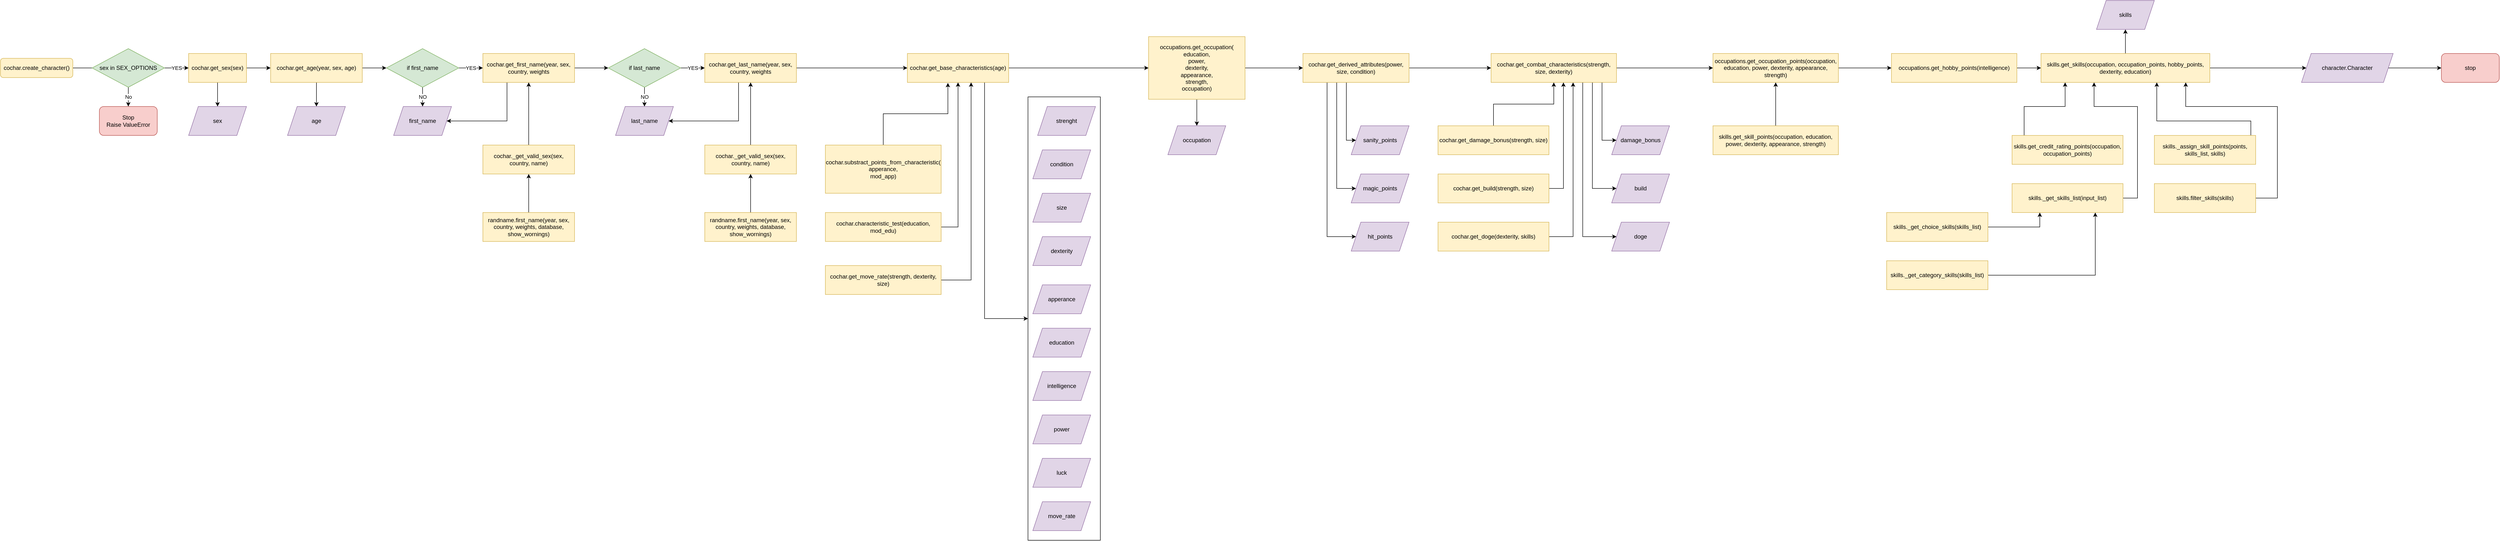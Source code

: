 <mxfile version="20.2.3" type="github">
  <diagram id="C5RBs43oDa-KdzZeNtuy" name="Page-1">
    <mxGraphModel dx="1281" dy="704" grid="1" gridSize="10" guides="1" tooltips="1" connect="1" arrows="1" fold="1" page="0" pageScale="1" pageWidth="827" pageHeight="1169" math="0" shadow="0">
      <root>
        <mxCell id="WIyWlLk6GJQsqaUBKTNV-0" />
        <mxCell id="WIyWlLk6GJQsqaUBKTNV-1" parent="WIyWlLk6GJQsqaUBKTNV-0" />
        <mxCell id="0AUtz2SM8U4Ww6ADYHsr-59" value="" style="rounded=0;whiteSpace=wrap;html=1;" vertex="1" parent="WIyWlLk6GJQsqaUBKTNV-1">
          <mxGeometry x="2180" y="200" width="150" height="920" as="geometry" />
        </mxCell>
        <mxCell id="WIyWlLk6GJQsqaUBKTNV-2" value="" style="rounded=0;html=1;jettySize=auto;orthogonalLoop=1;fontSize=11;endArrow=block;endFill=0;endSize=8;strokeWidth=1;shadow=0;labelBackgroundColor=none;edgeStyle=orthogonalEdgeStyle;" parent="WIyWlLk6GJQsqaUBKTNV-1" source="WIyWlLk6GJQsqaUBKTNV-3" edge="1">
          <mxGeometry relative="1" as="geometry">
            <mxPoint x="280" y="140" as="targetPoint" />
          </mxGeometry>
        </mxCell>
        <mxCell id="WIyWlLk6GJQsqaUBKTNV-3" value="&lt;div&gt;cochar.create_character()&lt;/div&gt;" style="rounded=1;whiteSpace=wrap;html=1;fontSize=12;glass=0;strokeWidth=1;shadow=0;fillColor=#fff2cc;strokeColor=#d6b656;" parent="WIyWlLk6GJQsqaUBKTNV-1" vertex="1">
          <mxGeometry x="50" y="120" width="150" height="40" as="geometry" />
        </mxCell>
        <mxCell id="0AUtz2SM8U4Ww6ADYHsr-5" value="&lt;div&gt;YES&lt;/div&gt;" style="edgeStyle=orthogonalEdgeStyle;rounded=0;orthogonalLoop=1;jettySize=auto;html=1;entryX=0;entryY=0.5;entryDx=0;entryDy=0;" edge="1" parent="WIyWlLk6GJQsqaUBKTNV-1" source="0AUtz2SM8U4Ww6ADYHsr-0" target="0AUtz2SM8U4Ww6ADYHsr-2">
          <mxGeometry relative="1" as="geometry">
            <Array as="points">
              <mxPoint x="410" y="140" />
              <mxPoint x="410" y="140" />
            </Array>
          </mxGeometry>
        </mxCell>
        <mxCell id="0AUtz2SM8U4Ww6ADYHsr-7" value="No" style="edgeStyle=orthogonalEdgeStyle;rounded=0;orthogonalLoop=1;jettySize=auto;html=1;entryX=0.5;entryY=0;entryDx=0;entryDy=0;" edge="1" parent="WIyWlLk6GJQsqaUBKTNV-1" source="0AUtz2SM8U4Ww6ADYHsr-0" target="0AUtz2SM8U4Ww6ADYHsr-6">
          <mxGeometry relative="1" as="geometry" />
        </mxCell>
        <mxCell id="0AUtz2SM8U4Ww6ADYHsr-0" value="sex in SEX_OPTIONS" style="rhombus;whiteSpace=wrap;html=1;fillColor=#d5e8d4;strokeColor=#82b366;" vertex="1" parent="WIyWlLk6GJQsqaUBKTNV-1">
          <mxGeometry x="240" y="100" width="150" height="80" as="geometry" />
        </mxCell>
        <mxCell id="0AUtz2SM8U4Ww6ADYHsr-9" style="edgeStyle=orthogonalEdgeStyle;rounded=0;orthogonalLoop=1;jettySize=auto;html=1;" edge="1" parent="WIyWlLk6GJQsqaUBKTNV-1" source="0AUtz2SM8U4Ww6ADYHsr-2" target="0AUtz2SM8U4Ww6ADYHsr-8">
          <mxGeometry relative="1" as="geometry" />
        </mxCell>
        <mxCell id="0AUtz2SM8U4Ww6ADYHsr-16" style="edgeStyle=orthogonalEdgeStyle;rounded=0;orthogonalLoop=1;jettySize=auto;html=1;" edge="1" parent="WIyWlLk6GJQsqaUBKTNV-1" source="0AUtz2SM8U4Ww6ADYHsr-2" target="0AUtz2SM8U4Ww6ADYHsr-15">
          <mxGeometry relative="1" as="geometry" />
        </mxCell>
        <mxCell id="0AUtz2SM8U4Ww6ADYHsr-2" value="cochar.get_sex(sex)" style="rounded=0;whiteSpace=wrap;html=1;fillColor=#fff2cc;strokeColor=#d6b656;" vertex="1" parent="WIyWlLk6GJQsqaUBKTNV-1">
          <mxGeometry x="440" y="110" width="120" height="60" as="geometry" />
        </mxCell>
        <mxCell id="0AUtz2SM8U4Ww6ADYHsr-6" value="&lt;div&gt;Stop&lt;/div&gt;&lt;div&gt;Raise ValueError&lt;br&gt;&lt;/div&gt;" style="rounded=1;whiteSpace=wrap;html=1;fillColor=#f8cecc;strokeColor=#b85450;" vertex="1" parent="WIyWlLk6GJQsqaUBKTNV-1">
          <mxGeometry x="255" y="220" width="120" height="60" as="geometry" />
        </mxCell>
        <mxCell id="0AUtz2SM8U4Ww6ADYHsr-12" style="edgeStyle=orthogonalEdgeStyle;rounded=0;orthogonalLoop=1;jettySize=auto;html=1;entryX=0;entryY=0.5;entryDx=0;entryDy=0;" edge="1" parent="WIyWlLk6GJQsqaUBKTNV-1" source="0AUtz2SM8U4Ww6ADYHsr-8" target="0AUtz2SM8U4Ww6ADYHsr-11">
          <mxGeometry relative="1" as="geometry" />
        </mxCell>
        <mxCell id="0AUtz2SM8U4Ww6ADYHsr-18" style="edgeStyle=orthogonalEdgeStyle;rounded=0;orthogonalLoop=1;jettySize=auto;html=1;entryX=0.5;entryY=0;entryDx=0;entryDy=0;" edge="1" parent="WIyWlLk6GJQsqaUBKTNV-1" source="0AUtz2SM8U4Ww6ADYHsr-8" target="0AUtz2SM8U4Ww6ADYHsr-17">
          <mxGeometry relative="1" as="geometry" />
        </mxCell>
        <mxCell id="0AUtz2SM8U4Ww6ADYHsr-8" value="cochar.get_age(year, sex, age)" style="rounded=0;whiteSpace=wrap;html=1;fillColor=#fff2cc;strokeColor=#d6b656;" vertex="1" parent="WIyWlLk6GJQsqaUBKTNV-1">
          <mxGeometry x="610" y="110" width="190" height="60" as="geometry" />
        </mxCell>
        <mxCell id="0AUtz2SM8U4Ww6ADYHsr-19" value="&lt;div&gt;YES&lt;/div&gt;" style="edgeStyle=orthogonalEdgeStyle;rounded=0;orthogonalLoop=1;jettySize=auto;html=1;entryX=0;entryY=0.5;entryDx=0;entryDy=0;" edge="1" parent="WIyWlLk6GJQsqaUBKTNV-1" source="0AUtz2SM8U4Ww6ADYHsr-11" target="0AUtz2SM8U4Ww6ADYHsr-14">
          <mxGeometry relative="1" as="geometry">
            <Array as="points">
              <mxPoint x="1020" y="140" />
              <mxPoint x="1020" y="140" />
            </Array>
          </mxGeometry>
        </mxCell>
        <mxCell id="0AUtz2SM8U4Ww6ADYHsr-21" value="NO" style="edgeStyle=orthogonalEdgeStyle;rounded=0;orthogonalLoop=1;jettySize=auto;html=1;entryX=0.5;entryY=0;entryDx=0;entryDy=0;" edge="1" parent="WIyWlLk6GJQsqaUBKTNV-1" source="0AUtz2SM8U4Ww6ADYHsr-11" target="0AUtz2SM8U4Ww6ADYHsr-20">
          <mxGeometry relative="1" as="geometry">
            <Array as="points">
              <mxPoint x="925" y="190" />
              <mxPoint x="925" y="190" />
            </Array>
          </mxGeometry>
        </mxCell>
        <mxCell id="0AUtz2SM8U4Ww6ADYHsr-11" value="if first_name" style="rhombus;whiteSpace=wrap;html=1;fillColor=#d5e8d4;strokeColor=#82b366;" vertex="1" parent="WIyWlLk6GJQsqaUBKTNV-1">
          <mxGeometry x="850" y="100" width="150" height="80" as="geometry" />
        </mxCell>
        <mxCell id="0AUtz2SM8U4Ww6ADYHsr-22" style="edgeStyle=orthogonalEdgeStyle;rounded=0;orthogonalLoop=1;jettySize=auto;html=1;entryX=1;entryY=0.5;entryDx=0;entryDy=0;" edge="1" parent="WIyWlLk6GJQsqaUBKTNV-1" source="0AUtz2SM8U4Ww6ADYHsr-14" target="0AUtz2SM8U4Ww6ADYHsr-20">
          <mxGeometry relative="1" as="geometry">
            <Array as="points">
              <mxPoint x="1100" y="250" />
            </Array>
          </mxGeometry>
        </mxCell>
        <mxCell id="0AUtz2SM8U4Ww6ADYHsr-29" style="edgeStyle=orthogonalEdgeStyle;rounded=0;orthogonalLoop=1;jettySize=auto;html=1;entryX=0;entryY=0.5;entryDx=0;entryDy=0;" edge="1" parent="WIyWlLk6GJQsqaUBKTNV-1" source="0AUtz2SM8U4Ww6ADYHsr-14" target="0AUtz2SM8U4Ww6ADYHsr-25">
          <mxGeometry relative="1" as="geometry" />
        </mxCell>
        <mxCell id="0AUtz2SM8U4Ww6ADYHsr-14" value="cochar.get_first_name(year, sex, country, weights" style="rounded=0;whiteSpace=wrap;html=1;fillColor=#fff2cc;strokeColor=#d6b656;" vertex="1" parent="WIyWlLk6GJQsqaUBKTNV-1">
          <mxGeometry x="1050" y="110" width="190" height="60" as="geometry" />
        </mxCell>
        <mxCell id="0AUtz2SM8U4Ww6ADYHsr-15" value="sex" style="shape=parallelogram;perimeter=parallelogramPerimeter;whiteSpace=wrap;html=1;fixedSize=1;fillColor=#e1d5e7;strokeColor=#9673a6;" vertex="1" parent="WIyWlLk6GJQsqaUBKTNV-1">
          <mxGeometry x="440" y="220" width="120" height="60" as="geometry" />
        </mxCell>
        <mxCell id="0AUtz2SM8U4Ww6ADYHsr-17" value="age" style="shape=parallelogram;perimeter=parallelogramPerimeter;whiteSpace=wrap;html=1;fixedSize=1;fillColor=#e1d5e7;strokeColor=#9673a6;" vertex="1" parent="WIyWlLk6GJQsqaUBKTNV-1">
          <mxGeometry x="645" y="220" width="120" height="60" as="geometry" />
        </mxCell>
        <mxCell id="0AUtz2SM8U4Ww6ADYHsr-20" value="first_name" style="shape=parallelogram;perimeter=parallelogramPerimeter;whiteSpace=wrap;html=1;fixedSize=1;fillColor=#e1d5e7;strokeColor=#9673a6;" vertex="1" parent="WIyWlLk6GJQsqaUBKTNV-1">
          <mxGeometry x="865" y="220" width="120" height="60" as="geometry" />
        </mxCell>
        <mxCell id="0AUtz2SM8U4Ww6ADYHsr-23" value="&lt;div&gt;YES&lt;/div&gt;" style="edgeStyle=orthogonalEdgeStyle;rounded=0;orthogonalLoop=1;jettySize=auto;html=1;entryX=0;entryY=0.5;entryDx=0;entryDy=0;" edge="1" parent="WIyWlLk6GJQsqaUBKTNV-1" source="0AUtz2SM8U4Ww6ADYHsr-25" target="0AUtz2SM8U4Ww6ADYHsr-27">
          <mxGeometry relative="1" as="geometry">
            <Array as="points">
              <mxPoint x="1480" y="140" />
              <mxPoint x="1480" y="140" />
            </Array>
          </mxGeometry>
        </mxCell>
        <mxCell id="0AUtz2SM8U4Ww6ADYHsr-24" value="NO" style="edgeStyle=orthogonalEdgeStyle;rounded=0;orthogonalLoop=1;jettySize=auto;html=1;entryX=0.5;entryY=0;entryDx=0;entryDy=0;" edge="1" parent="WIyWlLk6GJQsqaUBKTNV-1" source="0AUtz2SM8U4Ww6ADYHsr-25" target="0AUtz2SM8U4Ww6ADYHsr-28">
          <mxGeometry relative="1" as="geometry">
            <Array as="points">
              <mxPoint x="1385" y="190" />
              <mxPoint x="1385" y="190" />
            </Array>
          </mxGeometry>
        </mxCell>
        <mxCell id="0AUtz2SM8U4Ww6ADYHsr-25" value="if last_name" style="rhombus;whiteSpace=wrap;html=1;fillColor=#d5e8d4;strokeColor=#82b366;" vertex="1" parent="WIyWlLk6GJQsqaUBKTNV-1">
          <mxGeometry x="1310" y="100" width="150" height="80" as="geometry" />
        </mxCell>
        <mxCell id="0AUtz2SM8U4Ww6ADYHsr-26" style="edgeStyle=orthogonalEdgeStyle;rounded=0;orthogonalLoop=1;jettySize=auto;html=1;entryX=1;entryY=0.5;entryDx=0;entryDy=0;" edge="1" parent="WIyWlLk6GJQsqaUBKTNV-1" source="0AUtz2SM8U4Ww6ADYHsr-27" target="0AUtz2SM8U4Ww6ADYHsr-28">
          <mxGeometry relative="1" as="geometry">
            <Array as="points">
              <mxPoint x="1580" y="250" />
            </Array>
          </mxGeometry>
        </mxCell>
        <mxCell id="0AUtz2SM8U4Ww6ADYHsr-41" style="edgeStyle=orthogonalEdgeStyle;rounded=0;orthogonalLoop=1;jettySize=auto;html=1;" edge="1" parent="WIyWlLk6GJQsqaUBKTNV-1" source="0AUtz2SM8U4Ww6ADYHsr-27" target="0AUtz2SM8U4Ww6ADYHsr-40">
          <mxGeometry relative="1" as="geometry" />
        </mxCell>
        <mxCell id="0AUtz2SM8U4Ww6ADYHsr-27" value="cochar.get_last_name(year, sex, country, weights" style="rounded=0;whiteSpace=wrap;html=1;fillColor=#fff2cc;strokeColor=#d6b656;" vertex="1" parent="WIyWlLk6GJQsqaUBKTNV-1">
          <mxGeometry x="1510" y="110" width="190" height="60" as="geometry" />
        </mxCell>
        <mxCell id="0AUtz2SM8U4Ww6ADYHsr-28" value="last_name" style="shape=parallelogram;perimeter=parallelogramPerimeter;whiteSpace=wrap;html=1;fixedSize=1;fillColor=#e1d5e7;strokeColor=#9673a6;" vertex="1" parent="WIyWlLk6GJQsqaUBKTNV-1">
          <mxGeometry x="1325" y="220" width="120" height="60" as="geometry" />
        </mxCell>
        <mxCell id="0AUtz2SM8U4Ww6ADYHsr-32" style="edgeStyle=orthogonalEdgeStyle;rounded=0;orthogonalLoop=1;jettySize=auto;html=1;entryX=0.5;entryY=1;entryDx=0;entryDy=0;" edge="1" parent="WIyWlLk6GJQsqaUBKTNV-1" source="0AUtz2SM8U4Ww6ADYHsr-30" target="0AUtz2SM8U4Ww6ADYHsr-14">
          <mxGeometry relative="1" as="geometry">
            <mxPoint x="1140" y="200" as="targetPoint" />
          </mxGeometry>
        </mxCell>
        <mxCell id="0AUtz2SM8U4Ww6ADYHsr-30" value="&lt;div&gt;cochar._get_valid_sex(sex, country, name)&lt;/div&gt;" style="rounded=0;whiteSpace=wrap;html=1;fillColor=#fff2cc;strokeColor=#d6b656;" vertex="1" parent="WIyWlLk6GJQsqaUBKTNV-1">
          <mxGeometry x="1050" y="300" width="190" height="60" as="geometry" />
        </mxCell>
        <mxCell id="0AUtz2SM8U4Ww6ADYHsr-33" style="edgeStyle=orthogonalEdgeStyle;rounded=0;orthogonalLoop=1;jettySize=auto;html=1;entryX=0.5;entryY=1;entryDx=0;entryDy=0;" edge="1" parent="WIyWlLk6GJQsqaUBKTNV-1" source="0AUtz2SM8U4Ww6ADYHsr-31" target="0AUtz2SM8U4Ww6ADYHsr-27">
          <mxGeometry relative="1" as="geometry" />
        </mxCell>
        <mxCell id="0AUtz2SM8U4Ww6ADYHsr-31" value="&lt;div&gt;cochar._get_valid_sex(sex, country, name)&lt;/div&gt;" style="rounded=0;whiteSpace=wrap;html=1;fillColor=#fff2cc;strokeColor=#d6b656;" vertex="1" parent="WIyWlLk6GJQsqaUBKTNV-1">
          <mxGeometry x="1510" y="300" width="190" height="60" as="geometry" />
        </mxCell>
        <mxCell id="0AUtz2SM8U4Ww6ADYHsr-37" style="edgeStyle=orthogonalEdgeStyle;rounded=0;orthogonalLoop=1;jettySize=auto;html=1;entryX=0.5;entryY=1;entryDx=0;entryDy=0;" edge="1" parent="WIyWlLk6GJQsqaUBKTNV-1" source="0AUtz2SM8U4Ww6ADYHsr-36" target="0AUtz2SM8U4Ww6ADYHsr-30">
          <mxGeometry relative="1" as="geometry" />
        </mxCell>
        <mxCell id="0AUtz2SM8U4Ww6ADYHsr-36" value="randname.first_name(year, sex, country, weights, database, show_wornings)" style="rounded=0;whiteSpace=wrap;html=1;fillColor=#fff2cc;strokeColor=#d6b656;" vertex="1" parent="WIyWlLk6GJQsqaUBKTNV-1">
          <mxGeometry x="1050" y="440" width="190" height="60" as="geometry" />
        </mxCell>
        <mxCell id="0AUtz2SM8U4Ww6ADYHsr-39" style="edgeStyle=orthogonalEdgeStyle;rounded=0;orthogonalLoop=1;jettySize=auto;html=1;entryX=0.5;entryY=1;entryDx=0;entryDy=0;" edge="1" parent="WIyWlLk6GJQsqaUBKTNV-1" source="0AUtz2SM8U4Ww6ADYHsr-38" target="0AUtz2SM8U4Ww6ADYHsr-31">
          <mxGeometry relative="1" as="geometry" />
        </mxCell>
        <mxCell id="0AUtz2SM8U4Ww6ADYHsr-38" value="randname.first_name(year, sex, country, weights, database, show_wornings)" style="rounded=0;whiteSpace=wrap;html=1;fillColor=#fff2cc;strokeColor=#d6b656;" vertex="1" parent="WIyWlLk6GJQsqaUBKTNV-1">
          <mxGeometry x="1510" y="440" width="190" height="60" as="geometry" />
        </mxCell>
        <mxCell id="0AUtz2SM8U4Ww6ADYHsr-60" style="edgeStyle=orthogonalEdgeStyle;rounded=0;orthogonalLoop=1;jettySize=auto;html=1;entryX=0;entryY=0.5;entryDx=0;entryDy=0;" edge="1" parent="WIyWlLk6GJQsqaUBKTNV-1" source="0AUtz2SM8U4Ww6ADYHsr-40" target="0AUtz2SM8U4Ww6ADYHsr-59">
          <mxGeometry relative="1" as="geometry">
            <Array as="points">
              <mxPoint x="2090" y="660" />
            </Array>
          </mxGeometry>
        </mxCell>
        <mxCell id="0AUtz2SM8U4Ww6ADYHsr-79" style="edgeStyle=orthogonalEdgeStyle;rounded=0;orthogonalLoop=1;jettySize=auto;html=1;entryX=0;entryY=0.5;entryDx=0;entryDy=0;" edge="1" parent="WIyWlLk6GJQsqaUBKTNV-1" source="0AUtz2SM8U4Ww6ADYHsr-40" target="0AUtz2SM8U4Ww6ADYHsr-78">
          <mxGeometry relative="1" as="geometry" />
        </mxCell>
        <mxCell id="0AUtz2SM8U4Ww6ADYHsr-40" value="&lt;div&gt;cochar.get_base_characteristics(age)&lt;/div&gt;" style="rounded=0;whiteSpace=wrap;html=1;fillColor=#fff2cc;strokeColor=#d6b656;" vertex="1" parent="WIyWlLk6GJQsqaUBKTNV-1">
          <mxGeometry x="1930" y="110" width="210" height="60" as="geometry" />
        </mxCell>
        <mxCell id="0AUtz2SM8U4Ww6ADYHsr-44" value="strenght" style="shape=parallelogram;perimeter=parallelogramPerimeter;whiteSpace=wrap;html=1;fixedSize=1;fillColor=#e1d5e7;strokeColor=#9673a6;" vertex="1" parent="WIyWlLk6GJQsqaUBKTNV-1">
          <mxGeometry x="2200" y="220" width="120" height="60" as="geometry" />
        </mxCell>
        <mxCell id="0AUtz2SM8U4Ww6ADYHsr-45" value="condition" style="shape=parallelogram;perimeter=parallelogramPerimeter;whiteSpace=wrap;html=1;fixedSize=1;fillColor=#e1d5e7;strokeColor=#9673a6;" vertex="1" parent="WIyWlLk6GJQsqaUBKTNV-1">
          <mxGeometry x="2190" y="310" width="120" height="60" as="geometry" />
        </mxCell>
        <mxCell id="0AUtz2SM8U4Ww6ADYHsr-46" value="size" style="shape=parallelogram;perimeter=parallelogramPerimeter;whiteSpace=wrap;html=1;fixedSize=1;fillColor=#e1d5e7;strokeColor=#9673a6;" vertex="1" parent="WIyWlLk6GJQsqaUBKTNV-1">
          <mxGeometry x="2190" y="400" width="120" height="60" as="geometry" />
        </mxCell>
        <mxCell id="0AUtz2SM8U4Ww6ADYHsr-47" value="dexterity" style="shape=parallelogram;perimeter=parallelogramPerimeter;whiteSpace=wrap;html=1;fixedSize=1;fillColor=#e1d5e7;strokeColor=#9673a6;" vertex="1" parent="WIyWlLk6GJQsqaUBKTNV-1">
          <mxGeometry x="2190" y="490" width="120" height="60" as="geometry" />
        </mxCell>
        <mxCell id="0AUtz2SM8U4Ww6ADYHsr-48" value="apperance" style="shape=parallelogram;perimeter=parallelogramPerimeter;whiteSpace=wrap;html=1;fixedSize=1;fillColor=#e1d5e7;strokeColor=#9673a6;" vertex="1" parent="WIyWlLk6GJQsqaUBKTNV-1">
          <mxGeometry x="2190" y="590" width="120" height="60" as="geometry" />
        </mxCell>
        <mxCell id="0AUtz2SM8U4Ww6ADYHsr-49" value="education" style="shape=parallelogram;perimeter=parallelogramPerimeter;whiteSpace=wrap;html=1;fixedSize=1;fillColor=#e1d5e7;strokeColor=#9673a6;" vertex="1" parent="WIyWlLk6GJQsqaUBKTNV-1">
          <mxGeometry x="2190" y="680" width="120" height="60" as="geometry" />
        </mxCell>
        <mxCell id="0AUtz2SM8U4Ww6ADYHsr-50" value="intelligence" style="shape=parallelogram;perimeter=parallelogramPerimeter;whiteSpace=wrap;html=1;fixedSize=1;fillColor=#e1d5e7;strokeColor=#9673a6;" vertex="1" parent="WIyWlLk6GJQsqaUBKTNV-1">
          <mxGeometry x="2190" y="770" width="120" height="60" as="geometry" />
        </mxCell>
        <mxCell id="0AUtz2SM8U4Ww6ADYHsr-51" value="power" style="shape=parallelogram;perimeter=parallelogramPerimeter;whiteSpace=wrap;html=1;fixedSize=1;fillColor=#e1d5e7;strokeColor=#9673a6;" vertex="1" parent="WIyWlLk6GJQsqaUBKTNV-1">
          <mxGeometry x="2190" y="860" width="120" height="60" as="geometry" />
        </mxCell>
        <mxCell id="0AUtz2SM8U4Ww6ADYHsr-52" value="luck" style="shape=parallelogram;perimeter=parallelogramPerimeter;whiteSpace=wrap;html=1;fixedSize=1;fillColor=#e1d5e7;strokeColor=#9673a6;" vertex="1" parent="WIyWlLk6GJQsqaUBKTNV-1">
          <mxGeometry x="2190" y="950" width="120" height="60" as="geometry" />
        </mxCell>
        <mxCell id="0AUtz2SM8U4Ww6ADYHsr-53" value="move_rate" style="shape=parallelogram;perimeter=parallelogramPerimeter;whiteSpace=wrap;html=1;fixedSize=1;fillColor=#e1d5e7;strokeColor=#9673a6;" vertex="1" parent="WIyWlLk6GJQsqaUBKTNV-1">
          <mxGeometry x="2190" y="1040" width="120" height="60" as="geometry" />
        </mxCell>
        <mxCell id="0AUtz2SM8U4Ww6ADYHsr-75" style="edgeStyle=orthogonalEdgeStyle;rounded=0;orthogonalLoop=1;jettySize=auto;html=1;entryX=0.4;entryY=1.017;entryDx=0;entryDy=0;entryPerimeter=0;" edge="1" parent="WIyWlLk6GJQsqaUBKTNV-1" source="0AUtz2SM8U4Ww6ADYHsr-61" target="0AUtz2SM8U4Ww6ADYHsr-40">
          <mxGeometry relative="1" as="geometry" />
        </mxCell>
        <mxCell id="0AUtz2SM8U4Ww6ADYHsr-61" value="&lt;div align=&quot;center&quot;&gt;cochar.substract_points_from_characteristic(&lt;/div&gt;&lt;div align=&quot;center&quot;&gt;apperance, &lt;br&gt;&lt;/div&gt;&lt;div align=&quot;center&quot;&gt;mod_app)&lt;/div&gt;" style="rounded=0;whiteSpace=wrap;html=1;fillColor=#fff2cc;strokeColor=#d6b656;align=center;" vertex="1" parent="WIyWlLk6GJQsqaUBKTNV-1">
          <mxGeometry x="1760" y="300" width="240" height="100" as="geometry" />
        </mxCell>
        <mxCell id="0AUtz2SM8U4Ww6ADYHsr-76" style="edgeStyle=orthogonalEdgeStyle;rounded=0;orthogonalLoop=1;jettySize=auto;html=1;entryX=0.5;entryY=1;entryDx=0;entryDy=0;" edge="1" parent="WIyWlLk6GJQsqaUBKTNV-1" source="0AUtz2SM8U4Ww6ADYHsr-62" target="0AUtz2SM8U4Ww6ADYHsr-40">
          <mxGeometry relative="1" as="geometry">
            <Array as="points">
              <mxPoint x="2035" y="470" />
            </Array>
          </mxGeometry>
        </mxCell>
        <mxCell id="0AUtz2SM8U4Ww6ADYHsr-62" value="&lt;div&gt;cochar.characteristic_test(education, mod_edu)&lt;br&gt;&lt;/div&gt;" style="rounded=0;whiteSpace=wrap;html=1;fillColor=#fff2cc;strokeColor=#d6b656;" vertex="1" parent="WIyWlLk6GJQsqaUBKTNV-1">
          <mxGeometry x="1760" y="440" width="240" height="60" as="geometry" />
        </mxCell>
        <mxCell id="0AUtz2SM8U4Ww6ADYHsr-77" style="edgeStyle=orthogonalEdgeStyle;rounded=0;orthogonalLoop=1;jettySize=auto;html=1;entryX=0.629;entryY=1;entryDx=0;entryDy=0;entryPerimeter=0;" edge="1" parent="WIyWlLk6GJQsqaUBKTNV-1" source="0AUtz2SM8U4Ww6ADYHsr-63" target="0AUtz2SM8U4Ww6ADYHsr-40">
          <mxGeometry relative="1" as="geometry">
            <Array as="points">
              <mxPoint x="2062" y="580" />
            </Array>
          </mxGeometry>
        </mxCell>
        <mxCell id="0AUtz2SM8U4Ww6ADYHsr-63" value="&lt;div&gt;cochar.get_move_rate(strength, dexterity, size)&lt;br&gt;&lt;/div&gt;" style="rounded=0;whiteSpace=wrap;html=1;fillColor=#fff2cc;strokeColor=#d6b656;" vertex="1" parent="WIyWlLk6GJQsqaUBKTNV-1">
          <mxGeometry x="1760" y="550" width="240" height="60" as="geometry" />
        </mxCell>
        <mxCell id="0AUtz2SM8U4Ww6ADYHsr-81" style="edgeStyle=orthogonalEdgeStyle;rounded=0;orthogonalLoop=1;jettySize=auto;html=1;entryX=0.5;entryY=0;entryDx=0;entryDy=0;" edge="1" parent="WIyWlLk6GJQsqaUBKTNV-1" source="0AUtz2SM8U4Ww6ADYHsr-78" target="0AUtz2SM8U4Ww6ADYHsr-80">
          <mxGeometry relative="1" as="geometry" />
        </mxCell>
        <mxCell id="0AUtz2SM8U4Ww6ADYHsr-83" style="edgeStyle=orthogonalEdgeStyle;rounded=0;orthogonalLoop=1;jettySize=auto;html=1;entryX=0;entryY=0.5;entryDx=0;entryDy=0;" edge="1" parent="WIyWlLk6GJQsqaUBKTNV-1" source="0AUtz2SM8U4Ww6ADYHsr-78" target="0AUtz2SM8U4Ww6ADYHsr-82">
          <mxGeometry relative="1" as="geometry" />
        </mxCell>
        <mxCell id="0AUtz2SM8U4Ww6ADYHsr-78" value="&lt;div&gt;occupations.get_occupation(&lt;/div&gt;&lt;div&gt;education,&lt;/div&gt;&lt;div&gt;power,&lt;/div&gt;&lt;div&gt;dexterity,&lt;/div&gt;&lt;div&gt;appearance,&lt;/div&gt;&lt;div&gt;strength,&lt;/div&gt;&lt;div&gt;occupation)&lt;br&gt;&lt;/div&gt;" style="rounded=0;whiteSpace=wrap;html=1;fillColor=#fff2cc;strokeColor=#d6b656;" vertex="1" parent="WIyWlLk6GJQsqaUBKTNV-1">
          <mxGeometry x="2430" y="75" width="200" height="130" as="geometry" />
        </mxCell>
        <mxCell id="0AUtz2SM8U4Ww6ADYHsr-80" value="occupation" style="shape=parallelogram;perimeter=parallelogramPerimeter;whiteSpace=wrap;html=1;fixedSize=1;fillColor=#e1d5e7;strokeColor=#9673a6;" vertex="1" parent="WIyWlLk6GJQsqaUBKTNV-1">
          <mxGeometry x="2470" y="260" width="120" height="60" as="geometry" />
        </mxCell>
        <mxCell id="0AUtz2SM8U4Ww6ADYHsr-87" style="edgeStyle=orthogonalEdgeStyle;rounded=0;orthogonalLoop=1;jettySize=auto;html=1;entryX=0;entryY=0.5;entryDx=0;entryDy=0;" edge="1" parent="WIyWlLk6GJQsqaUBKTNV-1" source="0AUtz2SM8U4Ww6ADYHsr-82" target="0AUtz2SM8U4Ww6ADYHsr-86">
          <mxGeometry relative="1" as="geometry">
            <Array as="points">
              <mxPoint x="2840" y="290" />
            </Array>
          </mxGeometry>
        </mxCell>
        <mxCell id="0AUtz2SM8U4Ww6ADYHsr-88" style="edgeStyle=orthogonalEdgeStyle;rounded=0;orthogonalLoop=1;jettySize=auto;html=1;entryX=0;entryY=0.5;entryDx=0;entryDy=0;" edge="1" parent="WIyWlLk6GJQsqaUBKTNV-1" source="0AUtz2SM8U4Ww6ADYHsr-82" target="0AUtz2SM8U4Ww6ADYHsr-85">
          <mxGeometry relative="1" as="geometry">
            <Array as="points">
              <mxPoint x="2820" y="390" />
            </Array>
          </mxGeometry>
        </mxCell>
        <mxCell id="0AUtz2SM8U4Ww6ADYHsr-89" style="edgeStyle=orthogonalEdgeStyle;rounded=0;orthogonalLoop=1;jettySize=auto;html=1;entryX=0;entryY=0.5;entryDx=0;entryDy=0;" edge="1" parent="WIyWlLk6GJQsqaUBKTNV-1" source="0AUtz2SM8U4Ww6ADYHsr-82" target="0AUtz2SM8U4Ww6ADYHsr-84">
          <mxGeometry relative="1" as="geometry">
            <Array as="points">
              <mxPoint x="2800" y="490" />
            </Array>
          </mxGeometry>
        </mxCell>
        <mxCell id="0AUtz2SM8U4Ww6ADYHsr-104" style="edgeStyle=orthogonalEdgeStyle;rounded=0;orthogonalLoop=1;jettySize=auto;html=1;entryX=0;entryY=0.5;entryDx=0;entryDy=0;" edge="1" parent="WIyWlLk6GJQsqaUBKTNV-1" source="0AUtz2SM8U4Ww6ADYHsr-82" target="0AUtz2SM8U4Ww6ADYHsr-93">
          <mxGeometry relative="1" as="geometry" />
        </mxCell>
        <mxCell id="0AUtz2SM8U4Ww6ADYHsr-82" value="cochar.get_derived_attributes(power, size, condition)" style="rounded=0;whiteSpace=wrap;html=1;fillColor=#fff2cc;strokeColor=#d6b656;" vertex="1" parent="WIyWlLk6GJQsqaUBKTNV-1">
          <mxGeometry x="2750" y="110" width="220" height="60" as="geometry" />
        </mxCell>
        <mxCell id="0AUtz2SM8U4Ww6ADYHsr-84" value="hit_points" style="shape=parallelogram;perimeter=parallelogramPerimeter;whiteSpace=wrap;html=1;fixedSize=1;fillColor=#e1d5e7;strokeColor=#9673a6;" vertex="1" parent="WIyWlLk6GJQsqaUBKTNV-1">
          <mxGeometry x="2850" y="460" width="120" height="60" as="geometry" />
        </mxCell>
        <mxCell id="0AUtz2SM8U4Ww6ADYHsr-85" value="magic_points" style="shape=parallelogram;perimeter=parallelogramPerimeter;whiteSpace=wrap;html=1;fixedSize=1;fillColor=#e1d5e7;strokeColor=#9673a6;" vertex="1" parent="WIyWlLk6GJQsqaUBKTNV-1">
          <mxGeometry x="2850" y="360" width="120" height="60" as="geometry" />
        </mxCell>
        <mxCell id="0AUtz2SM8U4Ww6ADYHsr-86" value="sanity_points" style="shape=parallelogram;perimeter=parallelogramPerimeter;whiteSpace=wrap;html=1;fixedSize=1;fillColor=#e1d5e7;strokeColor=#9673a6;" vertex="1" parent="WIyWlLk6GJQsqaUBKTNV-1">
          <mxGeometry x="2850" y="260" width="120" height="60" as="geometry" />
        </mxCell>
        <mxCell id="0AUtz2SM8U4Ww6ADYHsr-90" style="edgeStyle=orthogonalEdgeStyle;rounded=0;orthogonalLoop=1;jettySize=auto;html=1;entryX=0;entryY=0.5;entryDx=0;entryDy=0;" edge="1" source="0AUtz2SM8U4Ww6ADYHsr-93" target="0AUtz2SM8U4Ww6ADYHsr-96" parent="WIyWlLk6GJQsqaUBKTNV-1">
          <mxGeometry relative="1" as="geometry">
            <Array as="points">
              <mxPoint x="3370" y="290" />
            </Array>
          </mxGeometry>
        </mxCell>
        <mxCell id="0AUtz2SM8U4Ww6ADYHsr-91" style="edgeStyle=orthogonalEdgeStyle;rounded=0;orthogonalLoop=1;jettySize=auto;html=1;entryX=0;entryY=0.5;entryDx=0;entryDy=0;" edge="1" source="0AUtz2SM8U4Ww6ADYHsr-93" target="0AUtz2SM8U4Ww6ADYHsr-95" parent="WIyWlLk6GJQsqaUBKTNV-1">
          <mxGeometry relative="1" as="geometry">
            <Array as="points">
              <mxPoint x="3350" y="390" />
            </Array>
          </mxGeometry>
        </mxCell>
        <mxCell id="0AUtz2SM8U4Ww6ADYHsr-92" style="edgeStyle=orthogonalEdgeStyle;rounded=0;orthogonalLoop=1;jettySize=auto;html=1;entryX=0;entryY=0.5;entryDx=0;entryDy=0;" edge="1" source="0AUtz2SM8U4Ww6ADYHsr-93" target="0AUtz2SM8U4Ww6ADYHsr-94" parent="WIyWlLk6GJQsqaUBKTNV-1">
          <mxGeometry relative="1" as="geometry">
            <Array as="points">
              <mxPoint x="3330" y="490" />
            </Array>
          </mxGeometry>
        </mxCell>
        <mxCell id="0AUtz2SM8U4Ww6ADYHsr-110" style="edgeStyle=orthogonalEdgeStyle;rounded=0;orthogonalLoop=1;jettySize=auto;html=1;" edge="1" parent="WIyWlLk6GJQsqaUBKTNV-1" source="0AUtz2SM8U4Ww6ADYHsr-93" target="0AUtz2SM8U4Ww6ADYHsr-105">
          <mxGeometry relative="1" as="geometry" />
        </mxCell>
        <mxCell id="0AUtz2SM8U4Ww6ADYHsr-93" value="cochar.get_combat_characteristics(strength, size, dexterity)" style="rounded=0;whiteSpace=wrap;html=1;fillColor=#fff2cc;strokeColor=#d6b656;" vertex="1" parent="WIyWlLk6GJQsqaUBKTNV-1">
          <mxGeometry x="3140" y="110" width="260" height="60" as="geometry" />
        </mxCell>
        <mxCell id="0AUtz2SM8U4Ww6ADYHsr-94" value="doge" style="shape=parallelogram;perimeter=parallelogramPerimeter;whiteSpace=wrap;html=1;fixedSize=1;fillColor=#e1d5e7;strokeColor=#9673a6;" vertex="1" parent="WIyWlLk6GJQsqaUBKTNV-1">
          <mxGeometry x="3390" y="460" width="120" height="60" as="geometry" />
        </mxCell>
        <mxCell id="0AUtz2SM8U4Ww6ADYHsr-95" value="build" style="shape=parallelogram;perimeter=parallelogramPerimeter;whiteSpace=wrap;html=1;fixedSize=1;fillColor=#e1d5e7;strokeColor=#9673a6;" vertex="1" parent="WIyWlLk6GJQsqaUBKTNV-1">
          <mxGeometry x="3390" y="360" width="120" height="60" as="geometry" />
        </mxCell>
        <mxCell id="0AUtz2SM8U4Ww6ADYHsr-96" value="damage_bonus" style="shape=parallelogram;perimeter=parallelogramPerimeter;whiteSpace=wrap;html=1;fixedSize=1;fillColor=#e1d5e7;strokeColor=#9673a6;" vertex="1" parent="WIyWlLk6GJQsqaUBKTNV-1">
          <mxGeometry x="3390" y="260" width="120" height="60" as="geometry" />
        </mxCell>
        <mxCell id="0AUtz2SM8U4Ww6ADYHsr-100" style="edgeStyle=orthogonalEdgeStyle;rounded=0;orthogonalLoop=1;jettySize=auto;html=1;" edge="1" parent="WIyWlLk6GJQsqaUBKTNV-1" source="0AUtz2SM8U4Ww6ADYHsr-97" target="0AUtz2SM8U4Ww6ADYHsr-93">
          <mxGeometry relative="1" as="geometry" />
        </mxCell>
        <mxCell id="0AUtz2SM8U4Ww6ADYHsr-97" value="&lt;div&gt;cochar.get_damage_bonus(strength, size)&lt;br&gt;&lt;/div&gt;" style="rounded=0;whiteSpace=wrap;html=1;fillColor=#fff2cc;strokeColor=#d6b656;" vertex="1" parent="WIyWlLk6GJQsqaUBKTNV-1">
          <mxGeometry x="3030" y="260" width="230" height="60" as="geometry" />
        </mxCell>
        <mxCell id="0AUtz2SM8U4Ww6ADYHsr-101" style="edgeStyle=orthogonalEdgeStyle;rounded=0;orthogonalLoop=1;jettySize=auto;html=1;" edge="1" parent="WIyWlLk6GJQsqaUBKTNV-1" source="0AUtz2SM8U4Ww6ADYHsr-98" target="0AUtz2SM8U4Ww6ADYHsr-93">
          <mxGeometry relative="1" as="geometry">
            <Array as="points">
              <mxPoint x="3290" y="390" />
            </Array>
          </mxGeometry>
        </mxCell>
        <mxCell id="0AUtz2SM8U4Ww6ADYHsr-98" value="cochar.get_build(strength, size)" style="rounded=0;whiteSpace=wrap;html=1;fillColor=#fff2cc;strokeColor=#d6b656;" vertex="1" parent="WIyWlLk6GJQsqaUBKTNV-1">
          <mxGeometry x="3030" y="360" width="230" height="60" as="geometry" />
        </mxCell>
        <mxCell id="0AUtz2SM8U4Ww6ADYHsr-102" style="edgeStyle=orthogonalEdgeStyle;rounded=0;orthogonalLoop=1;jettySize=auto;html=1;" edge="1" parent="WIyWlLk6GJQsqaUBKTNV-1" source="0AUtz2SM8U4Ww6ADYHsr-99" target="0AUtz2SM8U4Ww6ADYHsr-93">
          <mxGeometry relative="1" as="geometry">
            <Array as="points">
              <mxPoint x="3310" y="490" />
            </Array>
          </mxGeometry>
        </mxCell>
        <mxCell id="0AUtz2SM8U4Ww6ADYHsr-99" value="cochar.get_doge(dexterity, skills)" style="rounded=0;whiteSpace=wrap;html=1;fillColor=#fff2cc;strokeColor=#d6b656;" vertex="1" parent="WIyWlLk6GJQsqaUBKTNV-1">
          <mxGeometry x="3030" y="460" width="230" height="60" as="geometry" />
        </mxCell>
        <mxCell id="0AUtz2SM8U4Ww6ADYHsr-111" style="edgeStyle=orthogonalEdgeStyle;rounded=0;orthogonalLoop=1;jettySize=auto;html=1;entryX=0;entryY=0.5;entryDx=0;entryDy=0;" edge="1" parent="WIyWlLk6GJQsqaUBKTNV-1" source="0AUtz2SM8U4Ww6ADYHsr-105" target="0AUtz2SM8U4Ww6ADYHsr-106">
          <mxGeometry relative="1" as="geometry" />
        </mxCell>
        <mxCell id="0AUtz2SM8U4Ww6ADYHsr-105" value="&lt;div&gt;occupations.get_occupation_points(occupation, education, power, dexterity, appearance, strength)&lt;/div&gt;" style="rounded=0;whiteSpace=wrap;html=1;fillColor=#fff2cc;strokeColor=#d6b656;" vertex="1" parent="WIyWlLk6GJQsqaUBKTNV-1">
          <mxGeometry x="3600" y="110" width="260" height="60" as="geometry" />
        </mxCell>
        <mxCell id="0AUtz2SM8U4Ww6ADYHsr-126" style="edgeStyle=orthogonalEdgeStyle;rounded=0;orthogonalLoop=1;jettySize=auto;html=1;entryX=0;entryY=0.5;entryDx=0;entryDy=0;" edge="1" parent="WIyWlLk6GJQsqaUBKTNV-1" source="0AUtz2SM8U4Ww6ADYHsr-106" target="0AUtz2SM8U4Ww6ADYHsr-107">
          <mxGeometry relative="1" as="geometry" />
        </mxCell>
        <mxCell id="0AUtz2SM8U4Ww6ADYHsr-106" value="&lt;div&gt;occupations.get_hobby_points(intelligence)&lt;/div&gt;" style="rounded=0;whiteSpace=wrap;html=1;fillColor=#fff2cc;strokeColor=#d6b656;" vertex="1" parent="WIyWlLk6GJQsqaUBKTNV-1">
          <mxGeometry x="3970" y="110" width="260" height="60" as="geometry" />
        </mxCell>
        <mxCell id="0AUtz2SM8U4Ww6ADYHsr-125" style="edgeStyle=orthogonalEdgeStyle;rounded=0;orthogonalLoop=1;jettySize=auto;html=1;entryX=0.5;entryY=1;entryDx=0;entryDy=0;" edge="1" parent="WIyWlLk6GJQsqaUBKTNV-1" source="0AUtz2SM8U4Ww6ADYHsr-107" target="0AUtz2SM8U4Ww6ADYHsr-124">
          <mxGeometry relative="1" as="geometry" />
        </mxCell>
        <mxCell id="0AUtz2SM8U4Ww6ADYHsr-130" style="edgeStyle=orthogonalEdgeStyle;rounded=0;orthogonalLoop=1;jettySize=auto;html=1;" edge="1" parent="WIyWlLk6GJQsqaUBKTNV-1" source="0AUtz2SM8U4Ww6ADYHsr-107" target="0AUtz2SM8U4Ww6ADYHsr-129">
          <mxGeometry relative="1" as="geometry" />
        </mxCell>
        <mxCell id="0AUtz2SM8U4Ww6ADYHsr-107" value="skills.get_skills(occupation, occupation_points, hobby_points, dexterity, education)" style="rounded=0;whiteSpace=wrap;html=1;fillColor=#fff2cc;strokeColor=#d6b656;" vertex="1" parent="WIyWlLk6GJQsqaUBKTNV-1">
          <mxGeometry x="4280" y="110" width="350" height="60" as="geometry" />
        </mxCell>
        <mxCell id="0AUtz2SM8U4Ww6ADYHsr-109" style="edgeStyle=orthogonalEdgeStyle;rounded=0;orthogonalLoop=1;jettySize=auto;html=1;" edge="1" parent="WIyWlLk6GJQsqaUBKTNV-1" source="0AUtz2SM8U4Ww6ADYHsr-108" target="0AUtz2SM8U4Ww6ADYHsr-105">
          <mxGeometry relative="1" as="geometry" />
        </mxCell>
        <mxCell id="0AUtz2SM8U4Ww6ADYHsr-108" value="&lt;div&gt;skills.get_skill_points(occupation, education, power, dexterity, appearance, strength)&lt;/div&gt;" style="rounded=0;whiteSpace=wrap;html=1;fillColor=#fff2cc;strokeColor=#d6b656;" vertex="1" parent="WIyWlLk6GJQsqaUBKTNV-1">
          <mxGeometry x="3600" y="260" width="260" height="60" as="geometry" />
        </mxCell>
        <mxCell id="0AUtz2SM8U4Ww6ADYHsr-117" style="edgeStyle=orthogonalEdgeStyle;rounded=0;orthogonalLoop=1;jettySize=auto;html=1;" edge="1" parent="WIyWlLk6GJQsqaUBKTNV-1" source="0AUtz2SM8U4Ww6ADYHsr-112" target="0AUtz2SM8U4Ww6ADYHsr-107">
          <mxGeometry relative="1" as="geometry">
            <Array as="points">
              <mxPoint x="4245" y="220" />
              <mxPoint x="4330" y="220" />
            </Array>
          </mxGeometry>
        </mxCell>
        <mxCell id="0AUtz2SM8U4Ww6ADYHsr-112" value="skills.get_credit_rating_points(occupation, occupation_points)" style="rounded=0;whiteSpace=wrap;html=1;fillColor=#fff2cc;strokeColor=#d6b656;" vertex="1" parent="WIyWlLk6GJQsqaUBKTNV-1">
          <mxGeometry x="4220" y="280" width="230" height="60" as="geometry" />
        </mxCell>
        <mxCell id="0AUtz2SM8U4Ww6ADYHsr-118" style="edgeStyle=orthogonalEdgeStyle;rounded=0;orthogonalLoop=1;jettySize=auto;html=1;" edge="1" parent="WIyWlLk6GJQsqaUBKTNV-1" source="0AUtz2SM8U4Ww6ADYHsr-113" target="0AUtz2SM8U4Ww6ADYHsr-107">
          <mxGeometry relative="1" as="geometry">
            <mxPoint x="4400" y="190" as="targetPoint" />
            <Array as="points">
              <mxPoint x="4480" y="220" />
              <mxPoint x="4390" y="220" />
            </Array>
          </mxGeometry>
        </mxCell>
        <mxCell id="0AUtz2SM8U4Ww6ADYHsr-113" value="skills._get_skills_list(input_list)" style="rounded=0;whiteSpace=wrap;html=1;fillColor=#fff2cc;strokeColor=#d6b656;" vertex="1" parent="WIyWlLk6GJQsqaUBKTNV-1">
          <mxGeometry x="4220" y="380" width="230" height="60" as="geometry" />
        </mxCell>
        <mxCell id="0AUtz2SM8U4Ww6ADYHsr-127" style="edgeStyle=orthogonalEdgeStyle;rounded=0;orthogonalLoop=1;jettySize=auto;html=1;" edge="1" parent="WIyWlLk6GJQsqaUBKTNV-1" source="0AUtz2SM8U4Ww6ADYHsr-114" target="0AUtz2SM8U4Ww6ADYHsr-107">
          <mxGeometry relative="1" as="geometry">
            <Array as="points">
              <mxPoint x="4715" y="250" />
              <mxPoint x="4520" y="250" />
            </Array>
          </mxGeometry>
        </mxCell>
        <mxCell id="0AUtz2SM8U4Ww6ADYHsr-114" value="skills._assign_skill_points(points, skills_list, skills)" style="rounded=0;whiteSpace=wrap;html=1;fillColor=#fff2cc;strokeColor=#d6b656;" vertex="1" parent="WIyWlLk6GJQsqaUBKTNV-1">
          <mxGeometry x="4515" y="280" width="210" height="60" as="geometry" />
        </mxCell>
        <mxCell id="0AUtz2SM8U4Ww6ADYHsr-120" style="edgeStyle=orthogonalEdgeStyle;rounded=0;orthogonalLoop=1;jettySize=auto;html=1;entryX=0.25;entryY=1;entryDx=0;entryDy=0;" edge="1" parent="WIyWlLk6GJQsqaUBKTNV-1" source="0AUtz2SM8U4Ww6ADYHsr-115" target="0AUtz2SM8U4Ww6ADYHsr-113">
          <mxGeometry relative="1" as="geometry" />
        </mxCell>
        <mxCell id="0AUtz2SM8U4Ww6ADYHsr-115" value="skills._get_choice_skills(skills_list)" style="rounded=0;whiteSpace=wrap;html=1;fillColor=#fff2cc;strokeColor=#d6b656;" vertex="1" parent="WIyWlLk6GJQsqaUBKTNV-1">
          <mxGeometry x="3960" y="440" width="210" height="60" as="geometry" />
        </mxCell>
        <mxCell id="0AUtz2SM8U4Ww6ADYHsr-121" style="edgeStyle=orthogonalEdgeStyle;rounded=0;orthogonalLoop=1;jettySize=auto;html=1;entryX=0.75;entryY=1;entryDx=0;entryDy=0;" edge="1" parent="WIyWlLk6GJQsqaUBKTNV-1" source="0AUtz2SM8U4Ww6ADYHsr-116" target="0AUtz2SM8U4Ww6ADYHsr-113">
          <mxGeometry relative="1" as="geometry" />
        </mxCell>
        <mxCell id="0AUtz2SM8U4Ww6ADYHsr-116" value="skills._get_category_skills(skills_list)" style="rounded=0;whiteSpace=wrap;html=1;fillColor=#fff2cc;strokeColor=#d6b656;" vertex="1" parent="WIyWlLk6GJQsqaUBKTNV-1">
          <mxGeometry x="3960" y="540" width="210" height="60" as="geometry" />
        </mxCell>
        <mxCell id="0AUtz2SM8U4Ww6ADYHsr-128" style="edgeStyle=orthogonalEdgeStyle;rounded=0;orthogonalLoop=1;jettySize=auto;html=1;" edge="1" parent="WIyWlLk6GJQsqaUBKTNV-1" source="0AUtz2SM8U4Ww6ADYHsr-122" target="0AUtz2SM8U4Ww6ADYHsr-107">
          <mxGeometry relative="1" as="geometry">
            <Array as="points">
              <mxPoint x="4770" y="410" />
              <mxPoint x="4770" y="220" />
              <mxPoint x="4580" y="220" />
            </Array>
          </mxGeometry>
        </mxCell>
        <mxCell id="0AUtz2SM8U4Ww6ADYHsr-122" value="skills.filter_skills(skills)" style="rounded=0;whiteSpace=wrap;html=1;fillColor=#fff2cc;strokeColor=#d6b656;" vertex="1" parent="WIyWlLk6GJQsqaUBKTNV-1">
          <mxGeometry x="4515" y="380" width="210" height="60" as="geometry" />
        </mxCell>
        <mxCell id="0AUtz2SM8U4Ww6ADYHsr-124" value="skills" style="shape=parallelogram;perimeter=parallelogramPerimeter;whiteSpace=wrap;html=1;fixedSize=1;fillColor=#e1d5e7;strokeColor=#9673a6;" vertex="1" parent="WIyWlLk6GJQsqaUBKTNV-1">
          <mxGeometry x="4395" width="120" height="60" as="geometry" />
        </mxCell>
        <mxCell id="0AUtz2SM8U4Ww6ADYHsr-132" style="edgeStyle=orthogonalEdgeStyle;rounded=0;orthogonalLoop=1;jettySize=auto;html=1;entryX=0;entryY=0.5;entryDx=0;entryDy=0;" edge="1" parent="WIyWlLk6GJQsqaUBKTNV-1" source="0AUtz2SM8U4Ww6ADYHsr-129" target="0AUtz2SM8U4Ww6ADYHsr-131">
          <mxGeometry relative="1" as="geometry" />
        </mxCell>
        <mxCell id="0AUtz2SM8U4Ww6ADYHsr-129" value="character.Character" style="shape=parallelogram;perimeter=parallelogramPerimeter;whiteSpace=wrap;html=1;fixedSize=1;fillColor=#e1d5e7;strokeColor=#9673a6;" vertex="1" parent="WIyWlLk6GJQsqaUBKTNV-1">
          <mxGeometry x="4820" y="110" width="190" height="60" as="geometry" />
        </mxCell>
        <mxCell id="0AUtz2SM8U4Ww6ADYHsr-131" value="stop" style="rounded=1;whiteSpace=wrap;html=1;fillColor=#f8cecc;strokeColor=#b85450;" vertex="1" parent="WIyWlLk6GJQsqaUBKTNV-1">
          <mxGeometry x="5110" y="110" width="120" height="60" as="geometry" />
        </mxCell>
      </root>
    </mxGraphModel>
  </diagram>
</mxfile>
